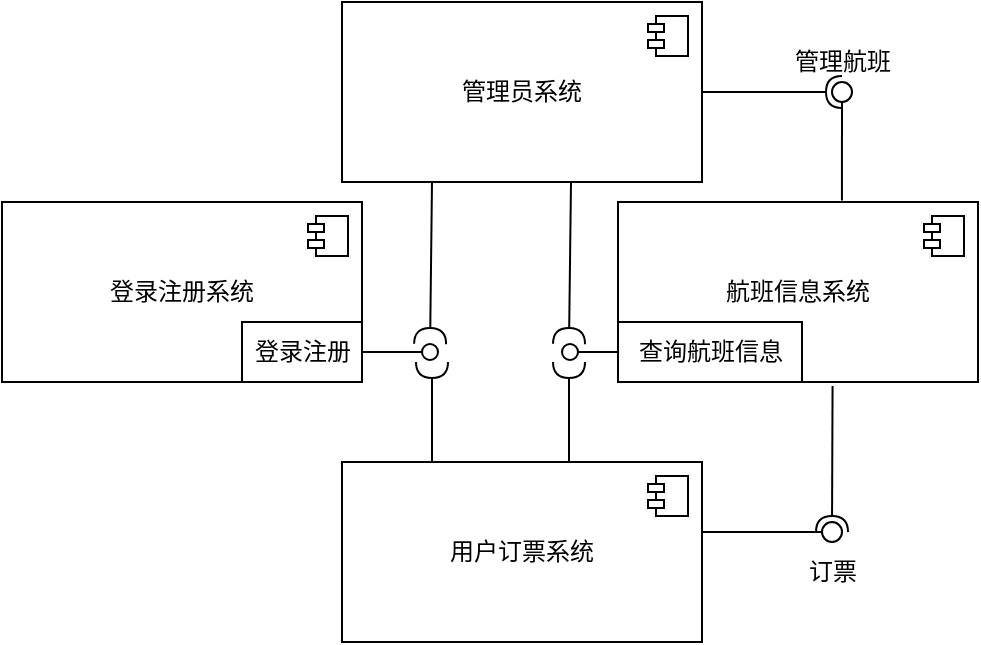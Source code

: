 <mxfile version="21.1.5" type="github">
  <diagram name="第 1 页" id="us1c-_segRAYhk2GYxEh">
    <mxGraphModel dx="1256" dy="491" grid="1" gridSize="10" guides="1" tooltips="1" connect="1" arrows="1" fold="1" page="1" pageScale="1" pageWidth="827" pageHeight="1169" math="0" shadow="0">
      <root>
        <mxCell id="0" />
        <mxCell id="1" parent="0" />
        <mxCell id="pMmxNRYlZ2RB8qyUUOUR-3" value="登录注册系统" style="html=1;dropTarget=0;whiteSpace=wrap;" vertex="1" parent="1">
          <mxGeometry x="60" y="170" width="180" height="90" as="geometry" />
        </mxCell>
        <mxCell id="pMmxNRYlZ2RB8qyUUOUR-4" value="" style="shape=module;jettyWidth=8;jettyHeight=4;" vertex="1" parent="pMmxNRYlZ2RB8qyUUOUR-3">
          <mxGeometry x="1" width="20" height="20" relative="1" as="geometry">
            <mxPoint x="-27" y="7" as="offset" />
          </mxGeometry>
        </mxCell>
        <mxCell id="pMmxNRYlZ2RB8qyUUOUR-5" value="登录注册" style="html=1;rounded=0;" vertex="1" parent="1">
          <mxGeometry x="180" y="230" width="60" height="30" as="geometry" />
        </mxCell>
        <mxCell id="pMmxNRYlZ2RB8qyUUOUR-6" value="" style="endArrow=none;html=1;rounded=0;align=center;verticalAlign=top;endFill=0;labelBackgroundColor=none;endSize=2;" edge="1" source="pMmxNRYlZ2RB8qyUUOUR-5" target="pMmxNRYlZ2RB8qyUUOUR-7" parent="1">
          <mxGeometry relative="1" as="geometry" />
        </mxCell>
        <mxCell id="pMmxNRYlZ2RB8qyUUOUR-7" value="" style="ellipse;html=1;fontSize=11;align=center;fillColor=none;points=[];aspect=fixed;resizable=0;verticalAlign=bottom;labelPosition=center;verticalLabelPosition=top;flipH=1;" vertex="1" parent="1">
          <mxGeometry x="270" y="241" width="8" height="8" as="geometry" />
        </mxCell>
        <mxCell id="pMmxNRYlZ2RB8qyUUOUR-9" value="用户订票系统" style="html=1;dropTarget=0;whiteSpace=wrap;" vertex="1" parent="1">
          <mxGeometry x="230" y="300" width="180" height="90" as="geometry" />
        </mxCell>
        <mxCell id="pMmxNRYlZ2RB8qyUUOUR-10" value="" style="shape=module;jettyWidth=8;jettyHeight=4;" vertex="1" parent="pMmxNRYlZ2RB8qyUUOUR-9">
          <mxGeometry x="1" width="20" height="20" relative="1" as="geometry">
            <mxPoint x="-27" y="7" as="offset" />
          </mxGeometry>
        </mxCell>
        <mxCell id="pMmxNRYlZ2RB8qyUUOUR-14" value="" style="rounded=0;orthogonalLoop=1;jettySize=auto;html=1;endArrow=halfCircle;endFill=0;endSize=6;strokeWidth=1;sketch=0;exitX=0.25;exitY=0;exitDx=0;exitDy=0;" edge="1" parent="1" source="pMmxNRYlZ2RB8qyUUOUR-9">
          <mxGeometry relative="1" as="geometry">
            <mxPoint x="290" y="280" as="sourcePoint" />
            <mxPoint x="275" y="250" as="targetPoint" />
          </mxGeometry>
        </mxCell>
        <mxCell id="pMmxNRYlZ2RB8qyUUOUR-15" value="管理员系统" style="html=1;dropTarget=0;whiteSpace=wrap;" vertex="1" parent="1">
          <mxGeometry x="230" y="70" width="180" height="90" as="geometry" />
        </mxCell>
        <mxCell id="pMmxNRYlZ2RB8qyUUOUR-16" value="" style="shape=module;jettyWidth=8;jettyHeight=4;" vertex="1" parent="pMmxNRYlZ2RB8qyUUOUR-15">
          <mxGeometry x="1" width="20" height="20" relative="1" as="geometry">
            <mxPoint x="-27" y="7" as="offset" />
          </mxGeometry>
        </mxCell>
        <mxCell id="pMmxNRYlZ2RB8qyUUOUR-17" value="" style="rounded=0;orthogonalLoop=1;jettySize=auto;html=1;endArrow=halfCircle;endFill=0;endSize=6;strokeWidth=1;sketch=0;exitX=0.25;exitY=1;exitDx=0;exitDy=0;" edge="1" parent="1" source="pMmxNRYlZ2RB8qyUUOUR-15" target="pMmxNRYlZ2RB8qyUUOUR-7">
          <mxGeometry relative="1" as="geometry">
            <mxPoint x="300" y="180" as="sourcePoint" />
            <mxPoint x="300" y="145" as="targetPoint" />
          </mxGeometry>
        </mxCell>
        <mxCell id="pMmxNRYlZ2RB8qyUUOUR-18" value="航班信息系统" style="html=1;dropTarget=0;whiteSpace=wrap;" vertex="1" parent="1">
          <mxGeometry x="368" y="170" width="180" height="90" as="geometry" />
        </mxCell>
        <mxCell id="pMmxNRYlZ2RB8qyUUOUR-19" value="" style="shape=module;jettyWidth=8;jettyHeight=4;" vertex="1" parent="pMmxNRYlZ2RB8qyUUOUR-18">
          <mxGeometry x="1" width="20" height="20" relative="1" as="geometry">
            <mxPoint x="-27" y="7" as="offset" />
          </mxGeometry>
        </mxCell>
        <mxCell id="pMmxNRYlZ2RB8qyUUOUR-20" value="查询航班信息" style="html=1;rounded=0;" vertex="1" parent="1">
          <mxGeometry x="368" y="230" width="92" height="30" as="geometry" />
        </mxCell>
        <mxCell id="pMmxNRYlZ2RB8qyUUOUR-21" value="" style="endArrow=none;html=1;rounded=0;align=center;verticalAlign=top;endFill=0;labelBackgroundColor=none;endSize=2;" edge="1" source="pMmxNRYlZ2RB8qyUUOUR-20" target="pMmxNRYlZ2RB8qyUUOUR-22" parent="1">
          <mxGeometry relative="1" as="geometry" />
        </mxCell>
        <mxCell id="pMmxNRYlZ2RB8qyUUOUR-22" value="" style="ellipse;html=1;fontSize=11;align=center;fillColor=none;points=[];aspect=fixed;resizable=0;verticalAlign=bottom;labelPosition=center;verticalLabelPosition=top;flipH=1;" vertex="1" parent="1">
          <mxGeometry x="340" y="241" width="8" height="8" as="geometry" />
        </mxCell>
        <mxCell id="pMmxNRYlZ2RB8qyUUOUR-23" value="" style="rounded=0;orthogonalLoop=1;jettySize=auto;html=1;endArrow=halfCircle;endFill=0;endSize=6;strokeWidth=1;sketch=0;exitX=0.25;exitY=1;exitDx=0;exitDy=0;" edge="1" parent="1">
          <mxGeometry relative="1" as="geometry">
            <mxPoint x="344.5" y="160" as="sourcePoint" />
            <mxPoint x="343.5" y="241" as="targetPoint" />
          </mxGeometry>
        </mxCell>
        <mxCell id="pMmxNRYlZ2RB8qyUUOUR-24" value="" style="rounded=0;orthogonalLoop=1;jettySize=auto;html=1;endArrow=halfCircle;endFill=0;endSize=6;strokeWidth=1;sketch=0;exitX=0.25;exitY=0;exitDx=0;exitDy=0;" edge="1" parent="1">
          <mxGeometry relative="1" as="geometry">
            <mxPoint x="343.5" y="300" as="sourcePoint" />
            <mxPoint x="343.5" y="250" as="targetPoint" />
          </mxGeometry>
        </mxCell>
        <mxCell id="pMmxNRYlZ2RB8qyUUOUR-26" value="" style="rounded=0;orthogonalLoop=1;jettySize=auto;html=1;endArrow=none;endFill=0;sketch=0;sourcePerimeterSpacing=0;targetPerimeterSpacing=0;" edge="1" target="pMmxNRYlZ2RB8qyUUOUR-28" parent="1">
          <mxGeometry relative="1" as="geometry">
            <mxPoint x="410" y="335" as="sourcePoint" />
          </mxGeometry>
        </mxCell>
        <mxCell id="pMmxNRYlZ2RB8qyUUOUR-27" value="" style="rounded=0;orthogonalLoop=1;jettySize=auto;html=1;endArrow=halfCircle;endFill=0;entryX=0.5;entryY=0.5;endSize=6;strokeWidth=1;sketch=0;exitX=0.596;exitY=1.022;exitDx=0;exitDy=0;exitPerimeter=0;" edge="1" target="pMmxNRYlZ2RB8qyUUOUR-28" parent="1" source="pMmxNRYlZ2RB8qyUUOUR-18">
          <mxGeometry relative="1" as="geometry">
            <mxPoint x="510" y="335" as="sourcePoint" />
          </mxGeometry>
        </mxCell>
        <mxCell id="pMmxNRYlZ2RB8qyUUOUR-28" value="" style="ellipse;whiteSpace=wrap;html=1;align=center;aspect=fixed;resizable=0;points=[];outlineConnect=0;sketch=0;" vertex="1" parent="1">
          <mxGeometry x="470" y="330" width="10" height="10" as="geometry" />
        </mxCell>
        <mxCell id="pMmxNRYlZ2RB8qyUUOUR-30" value="订票" style="text;html=1;align=center;verticalAlign=middle;resizable=0;points=[];autosize=1;strokeColor=none;fillColor=none;" vertex="1" parent="1">
          <mxGeometry x="450" y="340" width="50" height="30" as="geometry" />
        </mxCell>
        <mxCell id="pMmxNRYlZ2RB8qyUUOUR-37" value="" style="rounded=0;orthogonalLoop=1;jettySize=auto;html=1;endArrow=none;endFill=0;sketch=0;sourcePerimeterSpacing=0;targetPerimeterSpacing=0;exitX=0.622;exitY=-0.009;exitDx=0;exitDy=0;exitPerimeter=0;" edge="1" target="pMmxNRYlZ2RB8qyUUOUR-39" parent="1" source="pMmxNRYlZ2RB8qyUUOUR-18">
          <mxGeometry relative="1" as="geometry">
            <mxPoint x="460" y="115" as="sourcePoint" />
          </mxGeometry>
        </mxCell>
        <mxCell id="pMmxNRYlZ2RB8qyUUOUR-38" value="" style="rounded=0;orthogonalLoop=1;jettySize=auto;html=1;endArrow=halfCircle;endFill=0;entryX=0.5;entryY=0.5;endSize=6;strokeWidth=1;sketch=0;exitX=1;exitY=0.5;exitDx=0;exitDy=0;" edge="1" target="pMmxNRYlZ2RB8qyUUOUR-39" parent="1" source="pMmxNRYlZ2RB8qyUUOUR-15">
          <mxGeometry relative="1" as="geometry">
            <mxPoint x="500" y="115" as="sourcePoint" />
          </mxGeometry>
        </mxCell>
        <mxCell id="pMmxNRYlZ2RB8qyUUOUR-39" value="" style="ellipse;whiteSpace=wrap;html=1;align=center;aspect=fixed;resizable=0;points=[];outlineConnect=0;sketch=0;" vertex="1" parent="1">
          <mxGeometry x="475" y="110" width="10" height="10" as="geometry" />
        </mxCell>
        <mxCell id="pMmxNRYlZ2RB8qyUUOUR-40" value="管理航班" style="text;html=1;align=center;verticalAlign=middle;resizable=0;points=[];autosize=1;strokeColor=none;fillColor=none;" vertex="1" parent="1">
          <mxGeometry x="445" y="85" width="70" height="30" as="geometry" />
        </mxCell>
      </root>
    </mxGraphModel>
  </diagram>
</mxfile>
